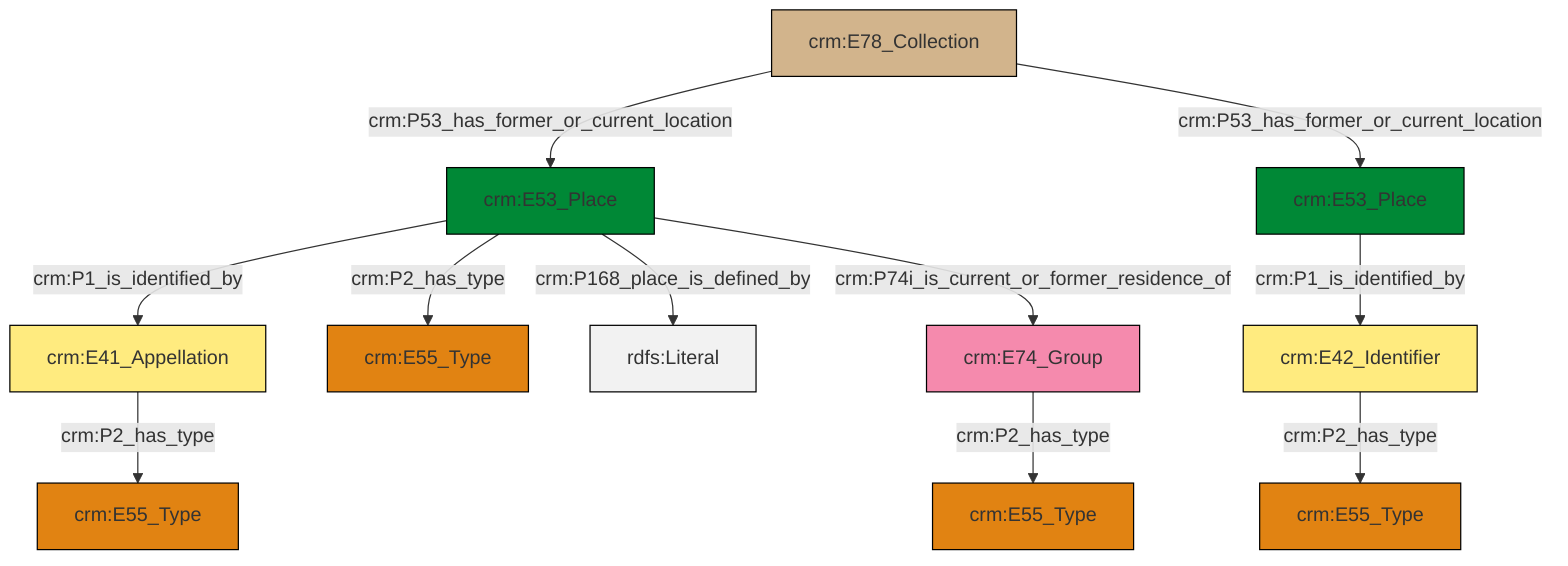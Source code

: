 graph TD
classDef Literal fill:#f2f2f2,stroke:#000000;
classDef CRM_Entity fill:#FFFFFF,stroke:#000000;
classDef Temporal_Entity fill:#00C9E6, stroke:#000000;
classDef Type fill:#E18312, stroke:#000000;
classDef Time-Span fill:#2C9C91, stroke:#000000;
classDef Appellation fill:#FFEB7F, stroke:#000000;
classDef Place fill:#008836, stroke:#000000;
classDef Persistent_Item fill:#B266B2, stroke:#000000;
classDef Conceptual_Object fill:#FFD700, stroke:#000000;
classDef Physical_Thing fill:#D2B48C, stroke:#000000;
classDef Actor fill:#f58aad, stroke:#000000;
classDef PC_Classes fill:#4ce600, stroke:#000000;
classDef Multi fill:#cccccc,stroke:#000000;

6["crm:E42_Identifier"]:::Appellation -->|crm:P2_has_type| 7["crm:E55_Type"]:::Type
2["crm:E53_Place"]:::Place -->|crm:P1_is_identified_by| 8["crm:E41_Appellation"]:::Appellation
2["crm:E53_Place"]:::Place -->|crm:P2_has_type| 9["crm:E55_Type"]:::Type
10["crm:E78_Collection"]:::Physical_Thing -->|crm:P53_has_former_or_current_location| 2["crm:E53_Place"]:::Place
10["crm:E78_Collection"]:::Physical_Thing -->|crm:P53_has_former_or_current_location| 0["crm:E53_Place"]:::Place
2["crm:E53_Place"]:::Place -->|crm:P168_place_is_defined_by| 19[rdfs:Literal]:::Literal
2["crm:E53_Place"]:::Place -->|crm:P74i_is_current_or_former_residence_of| 16["crm:E74_Group"]:::Actor
0["crm:E53_Place"]:::Place -->|crm:P1_is_identified_by| 6["crm:E42_Identifier"]:::Appellation
8["crm:E41_Appellation"]:::Appellation -->|crm:P2_has_type| 4["crm:E55_Type"]:::Type
16["crm:E74_Group"]:::Actor -->|crm:P2_has_type| 14["crm:E55_Type"]:::Type